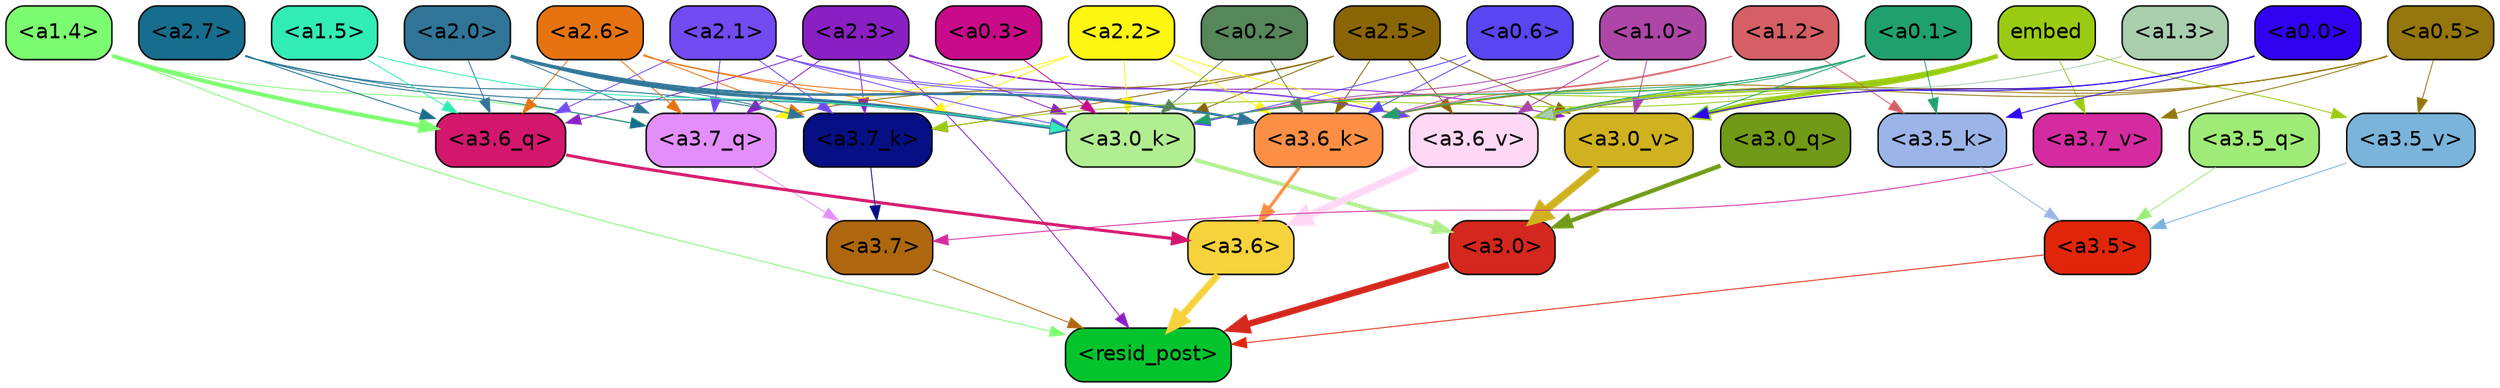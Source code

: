 strict digraph "" {
	graph [bgcolor=transparent,
		layout=dot,
		overlap=false,
		splines=true
	];
	"<a3.7>"	[color=black,
		fillcolor="#ae670e",
		fontname=Helvetica,
		shape=box,
		style="filled, rounded"];
	"<resid_post>"	[color=black,
		fillcolor="#04c42e",
		fontname=Helvetica,
		shape=box,
		style="filled, rounded"];
	"<a3.7>" -> "<resid_post>"	[color="#ae670e",
		penwidth=0.6];
	"<a3.6>"	[color=black,
		fillcolor="#f6d23c",
		fontname=Helvetica,
		shape=box,
		style="filled, rounded"];
	"<a3.6>" -> "<resid_post>"	[color="#f6d23c",
		penwidth=4.646730065345764];
	"<a3.5>"	[color=black,
		fillcolor="#e1250b",
		fontname=Helvetica,
		shape=box,
		style="filled, rounded"];
	"<a3.5>" -> "<resid_post>"	[color="#e1250b",
		penwidth=0.6];
	"<a3.0>"	[color=black,
		fillcolor="#d4271d",
		fontname=Helvetica,
		shape=box,
		style="filled, rounded"];
	"<a3.0>" -> "<resid_post>"	[color="#d4271d",
		penwidth=4.323132634162903];
	"<a2.3>"	[color=black,
		fillcolor="#8a20c4",
		fontname=Helvetica,
		shape=box,
		style="filled, rounded"];
	"<a2.3>" -> "<resid_post>"	[color="#8a20c4",
		penwidth=0.6];
	"<a3.7_q>"	[color=black,
		fillcolor="#e38ffb",
		fontname=Helvetica,
		shape=box,
		style="filled, rounded"];
	"<a2.3>" -> "<a3.7_q>"	[color="#8a20c4",
		penwidth=0.6];
	"<a3.6_q>"	[color=black,
		fillcolor="#d2176c",
		fontname=Helvetica,
		shape=box,
		style="filled, rounded"];
	"<a2.3>" -> "<a3.6_q>"	[color="#8a20c4",
		penwidth=0.6];
	"<a3.7_k>"	[color=black,
		fillcolor="#060f83",
		fontname=Helvetica,
		shape=box,
		style="filled, rounded"];
	"<a2.3>" -> "<a3.7_k>"	[color="#8a20c4",
		penwidth=0.6];
	"<a3.0_k>"	[color=black,
		fillcolor="#b1ed91",
		fontname=Helvetica,
		shape=box,
		style="filled, rounded"];
	"<a2.3>" -> "<a3.0_k>"	[color="#8a20c4",
		penwidth=0.6];
	"<a3.6_v>"	[color=black,
		fillcolor="#fed8f4",
		fontname=Helvetica,
		shape=box,
		style="filled, rounded"];
	"<a2.3>" -> "<a3.6_v>"	[color="#8a20c4",
		penwidth=0.6];
	"<a3.0_v>"	[color=black,
		fillcolor="#d0b120",
		fontname=Helvetica,
		shape=box,
		style="filled, rounded"];
	"<a2.3>" -> "<a3.0_v>"	[color="#8a20c4",
		penwidth=0.6];
	"<a1.4>"	[color=black,
		fillcolor="#7cfc70",
		fontname=Helvetica,
		shape=box,
		style="filled, rounded"];
	"<a1.4>" -> "<resid_post>"	[color="#7cfc70",
		penwidth=0.6];
	"<a1.4>" -> "<a3.7_q>"	[color="#7cfc70",
		penwidth=0.6];
	"<a1.4>" -> "<a3.6_q>"	[color="#7cfc70",
		penwidth=2.700703263282776];
	"<a3.7_q>" -> "<a3.7>"	[color="#e38ffb",
		penwidth=0.6];
	"<a3.6_q>" -> "<a3.6>"	[color="#d2176c",
		penwidth=2.03758105635643];
	"<a3.5_q>"	[color=black,
		fillcolor="#9eeb77",
		fontname=Helvetica,
		shape=box,
		style="filled, rounded"];
	"<a3.5_q>" -> "<a3.5>"	[color="#9eeb77",
		penwidth=0.6];
	"<a3.0_q>"	[color=black,
		fillcolor="#709a17",
		fontname=Helvetica,
		shape=box,
		style="filled, rounded"];
	"<a3.0_q>" -> "<a3.0>"	[color="#709a17",
		penwidth=2.8638100624084473];
	"<a3.7_k>" -> "<a3.7>"	[color="#060f83",
		penwidth=0.6];
	"<a3.6_k>"	[color=black,
		fillcolor="#fb8f46",
		fontname=Helvetica,
		shape=box,
		style="filled, rounded"];
	"<a3.6_k>" -> "<a3.6>"	[color="#fb8f46",
		penwidth=2.174198240041733];
	"<a3.5_k>"	[color=black,
		fillcolor="#9bb5e8",
		fontname=Helvetica,
		shape=box,
		style="filled, rounded"];
	"<a3.5_k>" -> "<a3.5>"	[color="#9bb5e8",
		penwidth=0.6];
	"<a3.0_k>" -> "<a3.0>"	[color="#b1ed91",
		penwidth=2.6274144649505615];
	"<a3.7_v>"	[color=black,
		fillcolor="#d42ba1",
		fontname=Helvetica,
		shape=box,
		style="filled, rounded"];
	"<a3.7_v>" -> "<a3.7>"	[color="#d42ba1",
		penwidth=0.6];
	"<a3.6_v>" -> "<a3.6>"	[color="#fed8f4",
		penwidth=5.002329230308533];
	"<a3.5_v>"	[color=black,
		fillcolor="#7ab4da",
		fontname=Helvetica,
		shape=box,
		style="filled, rounded"];
	"<a3.5_v>" -> "<a3.5>"	[color="#7ab4da",
		penwidth=0.6];
	"<a3.0_v>" -> "<a3.0>"	[color="#d0b120",
		penwidth=5.188832879066467];
	"<a2.7>"	[color=black,
		fillcolor="#176d8d",
		fontname=Helvetica,
		shape=box,
		style="filled, rounded"];
	"<a2.7>" -> "<a3.7_q>"	[color="#176d8d",
		penwidth=0.6];
	"<a2.7>" -> "<a3.6_q>"	[color="#176d8d",
		penwidth=0.6];
	"<a2.7>" -> "<a3.7_k>"	[color="#176d8d",
		penwidth=0.6];
	"<a2.7>" -> "<a3.0_k>"	[color="#176d8d",
		penwidth=0.6];
	"<a2.6>"	[color=black,
		fillcolor="#e67310",
		fontname=Helvetica,
		shape=box,
		style="filled, rounded"];
	"<a2.6>" -> "<a3.7_q>"	[color="#e67310",
		penwidth=0.6];
	"<a2.6>" -> "<a3.6_q>"	[color="#e67310",
		penwidth=0.6];
	"<a2.6>" -> "<a3.7_k>"	[color="#e67310",
		penwidth=0.6];
	"<a2.6>" -> "<a3.6_k>"	[color="#e67310",
		penwidth=0.6];
	"<a2.6>" -> "<a3.0_k>"	[color="#e67310",
		penwidth=0.6];
	"<a2.5>"	[color=black,
		fillcolor="#8a6503",
		fontname=Helvetica,
		shape=box,
		style="filled, rounded"];
	"<a2.5>" -> "<a3.7_q>"	[color="#8a6503",
		penwidth=0.6];
	"<a2.5>" -> "<a3.7_k>"	[color="#8a6503",
		penwidth=0.6];
	"<a2.5>" -> "<a3.6_k>"	[color="#8a6503",
		penwidth=0.6];
	"<a2.5>" -> "<a3.0_k>"	[color="#8a6503",
		penwidth=0.6];
	"<a2.5>" -> "<a3.6_v>"	[color="#8a6503",
		penwidth=0.6];
	"<a2.5>" -> "<a3.0_v>"	[color="#8a6503",
		penwidth=0.6];
	"<a2.2>"	[color=black,
		fillcolor="#fdf610",
		fontname=Helvetica,
		shape=box,
		style="filled, rounded"];
	"<a2.2>" -> "<a3.7_q>"	[color="#fdf610",
		penwidth=0.6];
	"<a2.2>" -> "<a3.7_k>"	[color="#fdf610",
		penwidth=0.6];
	"<a2.2>" -> "<a3.6_k>"	[color="#fdf610",
		penwidth=0.6];
	"<a2.2>" -> "<a3.0_k>"	[color="#fdf610",
		penwidth=0.6];
	"<a2.2>" -> "<a3.6_v>"	[color="#fdf610",
		penwidth=0.6];
	"<a2.1>"	[color=black,
		fillcolor="#724bf2",
		fontname=Helvetica,
		shape=box,
		style="filled, rounded"];
	"<a2.1>" -> "<a3.7_q>"	[color="#724bf2",
		penwidth=0.6];
	"<a2.1>" -> "<a3.6_q>"	[color="#724bf2",
		penwidth=0.6];
	"<a2.1>" -> "<a3.7_k>"	[color="#724bf2",
		penwidth=0.6];
	"<a2.1>" -> "<a3.6_k>"	[color="#724bf2",
		penwidth=0.6];
	"<a2.1>" -> "<a3.0_k>"	[color="#724bf2",
		penwidth=0.6];
	"<a2.1>" -> "<a3.6_v>"	[color="#724bf2",
		penwidth=0.6];
	"<a2.0>"	[color=black,
		fillcolor="#307597",
		fontname=Helvetica,
		shape=box,
		style="filled, rounded"];
	"<a2.0>" -> "<a3.7_q>"	[color="#307597",
		penwidth=0.6];
	"<a2.0>" -> "<a3.6_q>"	[color="#307597",
		penwidth=0.6];
	"<a2.0>" -> "<a3.7_k>"	[color="#307597",
		penwidth=0.6];
	"<a2.0>" -> "<a3.6_k>"	[color="#307597",
		penwidth=1.6454488784074783];
	"<a2.0>" -> "<a3.0_k>"	[color="#307597",
		penwidth=2.2218968719244003];
	"<a1.5>"	[color=black,
		fillcolor="#32ecb6",
		fontname=Helvetica,
		shape=box,
		style="filled, rounded"];
	"<a1.5>" -> "<a3.6_q>"	[color="#32ecb6",
		penwidth=0.6];
	"<a1.5>" -> "<a3.0_k>"	[color="#32ecb6",
		penwidth=0.6];
	embed	[color=black,
		fillcolor="#9acb12",
		fontname=Helvetica,
		shape=box,
		style="filled, rounded"];
	embed -> "<a3.7_k>"	[color="#9acb12",
		penwidth=0.6];
	embed -> "<a3.6_k>"	[color="#9acb12",
		penwidth=0.6];
	embed -> "<a3.0_k>"	[color="#9acb12",
		penwidth=0.6];
	embed -> "<a3.7_v>"	[color="#9acb12",
		penwidth=0.6];
	embed -> "<a3.6_v>"	[color="#9acb12",
		penwidth=2.8301228284835815];
	embed -> "<a3.5_v>"	[color="#9acb12",
		penwidth=0.6];
	embed -> "<a3.0_v>"	[color="#9acb12",
		penwidth=2.7660785913467407];
	"<a1.2>"	[color=black,
		fillcolor="#d65f66",
		fontname=Helvetica,
		shape=box,
		style="filled, rounded"];
	"<a1.2>" -> "<a3.6_k>"	[color="#d65f66",
		penwidth=0.6];
	"<a1.2>" -> "<a3.5_k>"	[color="#d65f66",
		penwidth=0.6];
	"<a1.2>" -> "<a3.0_k>"	[color="#d65f66",
		penwidth=0.6];
	"<a1.0>"	[color=black,
		fillcolor="#ae46a7",
		fontname=Helvetica,
		shape=box,
		style="filled, rounded"];
	"<a1.0>" -> "<a3.6_k>"	[color="#ae46a7",
		penwidth=0.6];
	"<a1.0>" -> "<a3.0_k>"	[color="#ae46a7",
		penwidth=0.6];
	"<a1.0>" -> "<a3.6_v>"	[color="#ae46a7",
		penwidth=0.6];
	"<a1.0>" -> "<a3.0_v>"	[color="#ae46a7",
		penwidth=0.6];
	"<a0.6>"	[color=black,
		fillcolor="#5945f2",
		fontname=Helvetica,
		shape=box,
		style="filled, rounded"];
	"<a0.6>" -> "<a3.6_k>"	[color="#5945f2",
		penwidth=0.6];
	"<a0.6>" -> "<a3.0_k>"	[color="#5945f2",
		penwidth=0.6];
	"<a0.5>"	[color=black,
		fillcolor="#94760d",
		fontname=Helvetica,
		shape=box,
		style="filled, rounded"];
	"<a0.5>" -> "<a3.6_k>"	[color="#94760d",
		penwidth=0.6];
	"<a0.5>" -> "<a3.7_v>"	[color="#94760d",
		penwidth=0.6];
	"<a0.5>" -> "<a3.6_v>"	[color="#94760d",
		penwidth=0.6];
	"<a0.5>" -> "<a3.5_v>"	[color="#94760d",
		penwidth=0.6];
	"<a0.5>" -> "<a3.0_v>"	[color="#94760d",
		penwidth=0.6124261617660522];
	"<a0.2>"	[color=black,
		fillcolor="#56865a",
		fontname=Helvetica,
		shape=box,
		style="filled, rounded"];
	"<a0.2>" -> "<a3.6_k>"	[color="#56865a",
		penwidth=0.6];
	"<a0.2>" -> "<a3.0_k>"	[color="#56865a",
		penwidth=0.6];
	"<a0.1>"	[color=black,
		fillcolor="#20a06e",
		fontname=Helvetica,
		shape=box,
		style="filled, rounded"];
	"<a0.1>" -> "<a3.6_k>"	[color="#20a06e",
		penwidth=0.6];
	"<a0.1>" -> "<a3.5_k>"	[color="#20a06e",
		penwidth=0.6];
	"<a0.1>" -> "<a3.0_k>"	[color="#20a06e",
		penwidth=0.6];
	"<a0.1>" -> "<a3.6_v>"	[color="#20a06e",
		penwidth=0.6];
	"<a0.1>" -> "<a3.0_v>"	[color="#20a06e",
		penwidth=0.6];
	"<a0.0>"	[color=black,
		fillcolor="#3102f2",
		fontname=Helvetica,
		shape=box,
		style="filled, rounded"];
	"<a0.0>" -> "<a3.5_k>"	[color="#3102f2",
		penwidth=0.6];
	"<a0.0>" -> "<a3.6_v>"	[color="#3102f2",
		penwidth=0.6];
	"<a0.0>" -> "<a3.0_v>"	[color="#3102f2",
		penwidth=0.6];
	"<a0.3>"	[color=black,
		fillcolor="#c90a89",
		fontname=Helvetica,
		shape=box,
		style="filled, rounded"];
	"<a0.3>" -> "<a3.0_k>"	[color="#c90a89",
		penwidth=0.6];
	"<a1.3>"	[color=black,
		fillcolor="#a9cfae",
		fontname=Helvetica,
		shape=box,
		style="filled, rounded"];
	"<a1.3>" -> "<a3.6_v>"	[color="#a9cfae",
		penwidth=0.6];
}
